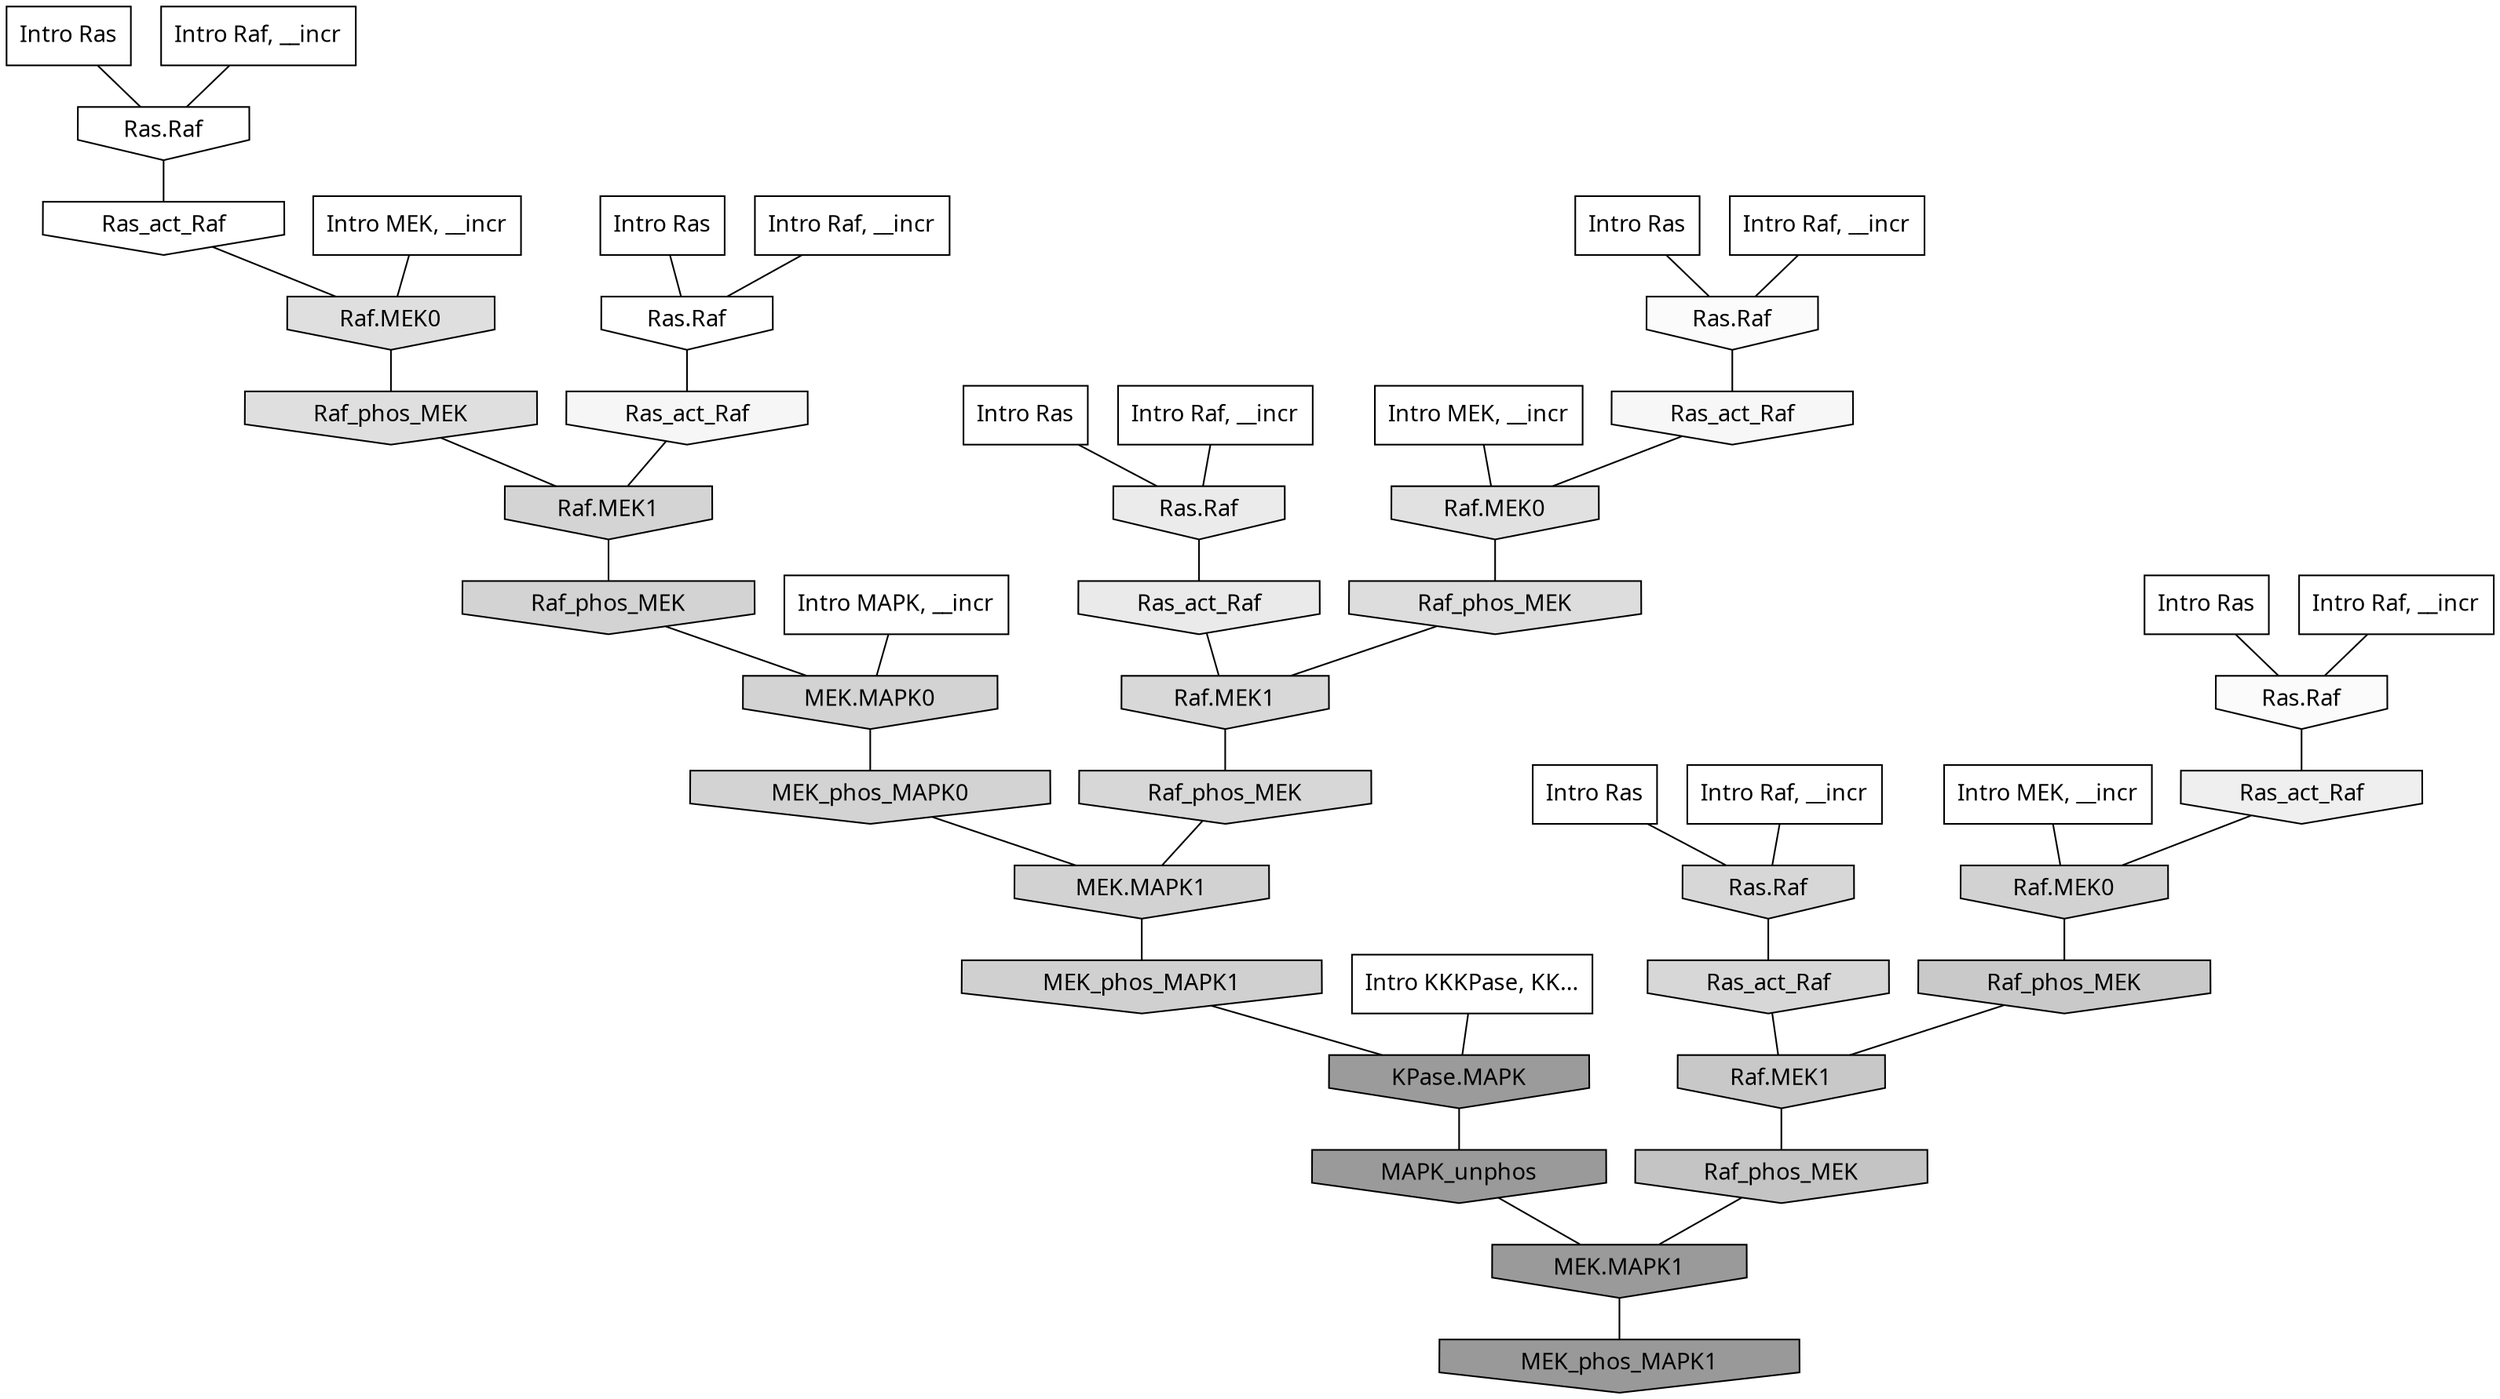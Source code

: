 digraph G{
  rankdir="TB";
  ranksep=0.30;
  node [fontname="CMU Serif"];
  edge [fontname="CMU Serif"];
  
  13 [label="Intro Ras", shape=rectangle, style=filled, fillcolor="0.000 0.000 1.000"]
  
  14 [label="Intro Ras", shape=rectangle, style=filled, fillcolor="0.000 0.000 1.000"]
  
  31 [label="Intro Ras", shape=rectangle, style=filled, fillcolor="0.000 0.000 1.000"]
  
  46 [label="Intro Ras", shape=rectangle, style=filled, fillcolor="0.000 0.000 1.000"]
  
  71 [label="Intro Ras", shape=rectangle, style=filled, fillcolor="0.000 0.000 1.000"]
  
  86 [label="Intro Ras", shape=rectangle, style=filled, fillcolor="0.000 0.000 1.000"]
  
  271 [label="Intro Raf, __incr", shape=rectangle, style=filled, fillcolor="0.000 0.000 1.000"]
  
  383 [label="Intro Raf, __incr", shape=rectangle, style=filled, fillcolor="0.000 0.000 1.000"]
  
  388 [label="Intro Raf, __incr", shape=rectangle, style=filled, fillcolor="0.000 0.000 1.000"]
  
  516 [label="Intro Raf, __incr", shape=rectangle, style=filled, fillcolor="0.000 0.000 1.000"]
  
  587 [label="Intro Raf, __incr", shape=rectangle, style=filled, fillcolor="0.000 0.000 1.000"]
  
  1046 [label="Intro Raf, __incr", shape=rectangle, style=filled, fillcolor="0.000 0.000 1.000"]
  
  1160 [label="Intro MEK, __incr", shape=rectangle, style=filled, fillcolor="0.000 0.000 1.000"]
  
  2005 [label="Intro MEK, __incr", shape=rectangle, style=filled, fillcolor="0.000 0.000 1.000"]
  
  2016 [label="Intro MEK, __incr", shape=rectangle, style=filled, fillcolor="0.000 0.000 1.000"]
  
  2604 [label="Intro MAPK, __incr", shape=rectangle, style=filled, fillcolor="0.000 0.000 1.000"]
  
  3125 [label="Intro KKKPase, KK...", shape=rectangle, style=filled, fillcolor="0.000 0.000 1.000"]
  
  3220 [label="Ras.Raf", shape=invhouse, style=filled, fillcolor="0.000 0.000 1.000"]
  
  3225 [label="Ras.Raf", shape=invhouse, style=filled, fillcolor="0.000 0.000 1.000"]
  
  3332 [label="Ras_act_Raf", shape=invhouse, style=filled, fillcolor="0.000 0.000 0.998"]
  
  3514 [label="Ras.Raf", shape=invhouse, style=filled, fillcolor="0.000 0.000 0.983"]
  
  3522 [label="Ras.Raf", shape=invhouse, style=filled, fillcolor="0.000 0.000 0.983"]
  
  3801 [label="Ras_act_Raf", shape=invhouse, style=filled, fillcolor="0.000 0.000 0.968"]
  
  4025 [label="Ras_act_Raf", shape=invhouse, style=filled, fillcolor="0.000 0.000 0.961"]
  
  4715 [label="Ras_act_Raf", shape=invhouse, style=filled, fillcolor="0.000 0.000 0.937"]
  
  5269 [label="Ras.Raf", shape=invhouse, style=filled, fillcolor="0.000 0.000 0.920"]
  
  5430 [label="Ras_act_Raf", shape=invhouse, style=filled, fillcolor="0.000 0.000 0.916"]
  
  6957 [label="Raf.MEK0", shape=invhouse, style=filled, fillcolor="0.000 0.000 0.879"]
  
  7207 [label="Raf.MEK0", shape=invhouse, style=filled, fillcolor="0.000 0.000 0.874"]
  
  7211 [label="Raf_phos_MEK", shape=invhouse, style=filled, fillcolor="0.000 0.000 0.874"]
  
  7825 [label="Raf_phos_MEK", shape=invhouse, style=filled, fillcolor="0.000 0.000 0.864"]
  
  9068 [label="Raf.MEK1", shape=invhouse, style=filled, fillcolor="0.000 0.000 0.845"]
  
  9220 [label="Raf_phos_MEK", shape=invhouse, style=filled, fillcolor="0.000 0.000 0.843"]
  
  9327 [label="Ras.Raf", shape=invhouse, style=filled, fillcolor="0.000 0.000 0.842"]
  
  9382 [label="Ras_act_Raf", shape=invhouse, style=filled, fillcolor="0.000 0.000 0.841"]
  
  10491 [label="Raf.MEK1", shape=invhouse, style=filled, fillcolor="0.000 0.000 0.830"]
  
  10659 [label="Raf_phos_MEK", shape=invhouse, style=filled, fillcolor="0.000 0.000 0.827"]
  
  10781 [label="MEK.MAPK0", shape=invhouse, style=filled, fillcolor="0.000 0.000 0.826"]
  
  10881 [label="MEK_phos_MAPK0", shape=invhouse, style=filled, fillcolor="0.000 0.000 0.825"]
  
  11193 [label="Raf.MEK0", shape=invhouse, style=filled, fillcolor="0.000 0.000 0.822"]
  
  11309 [label="MEK.MAPK1", shape=invhouse, style=filled, fillcolor="0.000 0.000 0.821"]
  
  12035 [label="MEK_phos_MAPK1", shape=invhouse, style=filled, fillcolor="0.000 0.000 0.814"]
  
  15415 [label="Raf_phos_MEK", shape=invhouse, style=filled, fillcolor="0.000 0.000 0.788"]
  
  15834 [label="Raf.MEK1", shape=invhouse, style=filled, fillcolor="0.000 0.000 0.784"]
  
  16999 [label="Raf_phos_MEK", shape=invhouse, style=filled, fillcolor="0.000 0.000 0.769"]
  
  22914 [label="KPase.MAPK", shape=invhouse, style=filled, fillcolor="0.000 0.000 0.607"]
  
  23055 [label="MAPK_unphos", shape=invhouse, style=filled, fillcolor="0.000 0.000 0.603"]
  
  23057 [label="MEK.MAPK1", shape=invhouse, style=filled, fillcolor="0.000 0.000 0.603"]
  
  23146 [label="MEK_phos_MAPK1", shape=invhouse, style=filled, fillcolor="0.000 0.000 0.600"]
  
  
  23057 -> 23146 [dir=none, color="0.000 0.000 0.000"] 
  23055 -> 23057 [dir=none, color="0.000 0.000 0.000"] 
  22914 -> 23055 [dir=none, color="0.000 0.000 0.000"] 
  16999 -> 23057 [dir=none, color="0.000 0.000 0.000"] 
  15834 -> 16999 [dir=none, color="0.000 0.000 0.000"] 
  15415 -> 15834 [dir=none, color="0.000 0.000 0.000"] 
  12035 -> 22914 [dir=none, color="0.000 0.000 0.000"] 
  11309 -> 12035 [dir=none, color="0.000 0.000 0.000"] 
  11193 -> 15415 [dir=none, color="0.000 0.000 0.000"] 
  10881 -> 11309 [dir=none, color="0.000 0.000 0.000"] 
  10781 -> 10881 [dir=none, color="0.000 0.000 0.000"] 
  10659 -> 10781 [dir=none, color="0.000 0.000 0.000"] 
  10491 -> 10659 [dir=none, color="0.000 0.000 0.000"] 
  9382 -> 15834 [dir=none, color="0.000 0.000 0.000"] 
  9327 -> 9382 [dir=none, color="0.000 0.000 0.000"] 
  9220 -> 11309 [dir=none, color="0.000 0.000 0.000"] 
  9068 -> 9220 [dir=none, color="0.000 0.000 0.000"] 
  7825 -> 9068 [dir=none, color="0.000 0.000 0.000"] 
  7211 -> 10491 [dir=none, color="0.000 0.000 0.000"] 
  7207 -> 7211 [dir=none, color="0.000 0.000 0.000"] 
  6957 -> 7825 [dir=none, color="0.000 0.000 0.000"] 
  5430 -> 9068 [dir=none, color="0.000 0.000 0.000"] 
  5269 -> 5430 [dir=none, color="0.000 0.000 0.000"] 
  4715 -> 11193 [dir=none, color="0.000 0.000 0.000"] 
  4025 -> 10491 [dir=none, color="0.000 0.000 0.000"] 
  3801 -> 6957 [dir=none, color="0.000 0.000 0.000"] 
  3522 -> 4715 [dir=none, color="0.000 0.000 0.000"] 
  3514 -> 3801 [dir=none, color="0.000 0.000 0.000"] 
  3332 -> 7207 [dir=none, color="0.000 0.000 0.000"] 
  3225 -> 3332 [dir=none, color="0.000 0.000 0.000"] 
  3220 -> 4025 [dir=none, color="0.000 0.000 0.000"] 
  3125 -> 22914 [dir=none, color="0.000 0.000 0.000"] 
  2604 -> 10781 [dir=none, color="0.000 0.000 0.000"] 
  2016 -> 11193 [dir=none, color="0.000 0.000 0.000"] 
  2005 -> 6957 [dir=none, color="0.000 0.000 0.000"] 
  1160 -> 7207 [dir=none, color="0.000 0.000 0.000"] 
  1046 -> 3522 [dir=none, color="0.000 0.000 0.000"] 
  587 -> 3225 [dir=none, color="0.000 0.000 0.000"] 
  516 -> 9327 [dir=none, color="0.000 0.000 0.000"] 
  388 -> 5269 [dir=none, color="0.000 0.000 0.000"] 
  383 -> 3220 [dir=none, color="0.000 0.000 0.000"] 
  271 -> 3514 [dir=none, color="0.000 0.000 0.000"] 
  86 -> 5269 [dir=none, color="0.000 0.000 0.000"] 
  71 -> 9327 [dir=none, color="0.000 0.000 0.000"] 
  46 -> 3522 [dir=none, color="0.000 0.000 0.000"] 
  31 -> 3514 [dir=none, color="0.000 0.000 0.000"] 
  14 -> 3220 [dir=none, color="0.000 0.000 0.000"] 
  13 -> 3225 [dir=none, color="0.000 0.000 0.000"] 
  
  }
